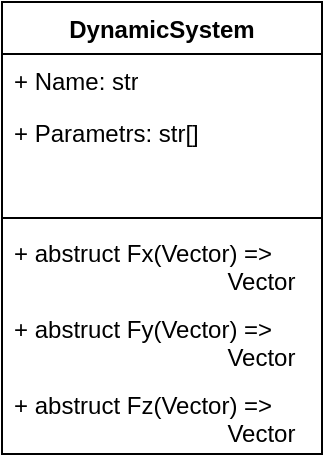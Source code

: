 <mxfile version="21.6.1" type="github">
  <diagram name="Страница 1" id="KE4nb5nyL7Jt2i1pRwCG">
    <mxGraphModel dx="1372" dy="828" grid="1" gridSize="10" guides="1" tooltips="1" connect="1" arrows="1" fold="1" page="1" pageScale="1" pageWidth="827" pageHeight="1169" math="0" shadow="0">
      <root>
        <mxCell id="0" />
        <mxCell id="1" parent="0" />
        <mxCell id="Ll3sIhK6Gh12rUyc7W4M-1" value="DynamicSystem" style="swimlane;fontStyle=1;align=center;verticalAlign=top;childLayout=stackLayout;horizontal=1;startSize=26;horizontalStack=0;resizeParent=1;resizeParentMax=0;resizeLast=0;collapsible=1;marginBottom=0;whiteSpace=wrap;html=1;" vertex="1" parent="1">
          <mxGeometry x="80" y="40" width="160" height="226" as="geometry" />
        </mxCell>
        <mxCell id="Ll3sIhK6Gh12rUyc7W4M-2" value="+ Name: str" style="text;strokeColor=none;fillColor=none;align=left;verticalAlign=top;spacingLeft=4;spacingRight=4;overflow=hidden;rotatable=0;points=[[0,0.5],[1,0.5]];portConstraint=eastwest;whiteSpace=wrap;html=1;" vertex="1" parent="Ll3sIhK6Gh12rUyc7W4M-1">
          <mxGeometry y="26" width="160" height="26" as="geometry" />
        </mxCell>
        <mxCell id="Ll3sIhK6Gh12rUyc7W4M-6" value="+ Parametrs: str[]" style="text;strokeColor=none;fillColor=none;align=left;verticalAlign=top;spacingLeft=4;spacingRight=4;overflow=hidden;rotatable=0;points=[[0,0.5],[1,0.5]];portConstraint=eastwest;whiteSpace=wrap;html=1;" vertex="1" parent="Ll3sIhK6Gh12rUyc7W4M-1">
          <mxGeometry y="52" width="160" height="26" as="geometry" />
        </mxCell>
        <mxCell id="Ll3sIhK6Gh12rUyc7W4M-5" style="text;strokeColor=none;fillColor=none;align=left;verticalAlign=top;spacingLeft=4;spacingRight=4;overflow=hidden;rotatable=0;points=[[0,0.5],[1,0.5]];portConstraint=eastwest;whiteSpace=wrap;html=1;" vertex="1" parent="Ll3sIhK6Gh12rUyc7W4M-1">
          <mxGeometry y="78" width="160" height="26" as="geometry" />
        </mxCell>
        <mxCell id="Ll3sIhK6Gh12rUyc7W4M-3" value="" style="line;strokeWidth=1;fillColor=none;align=left;verticalAlign=middle;spacingTop=-1;spacingLeft=3;spacingRight=3;rotatable=0;labelPosition=right;points=[];portConstraint=eastwest;strokeColor=inherit;" vertex="1" parent="Ll3sIhK6Gh12rUyc7W4M-1">
          <mxGeometry y="104" width="160" height="8" as="geometry" />
        </mxCell>
        <mxCell id="Ll3sIhK6Gh12rUyc7W4M-4" value="+ abstruct Fx(Vector) =&amp;gt; &lt;span style=&quot;white-space: pre;&quot;&gt;&#x9;&lt;/span&gt;&lt;span style=&quot;white-space: pre;&quot;&gt;&#x9;&lt;/span&gt;&lt;span style=&quot;white-space: pre;&quot;&gt;&#x9;&lt;/span&gt;&lt;span style=&quot;white-space: pre;&quot;&gt;&#x9;&lt;/span&gt;Vector" style="text;strokeColor=none;fillColor=none;align=left;verticalAlign=top;spacingLeft=4;spacingRight=4;overflow=hidden;rotatable=0;points=[[0,0.5],[1,0.5]];portConstraint=eastwest;whiteSpace=wrap;html=1;" vertex="1" parent="Ll3sIhK6Gh12rUyc7W4M-1">
          <mxGeometry y="112" width="160" height="38" as="geometry" />
        </mxCell>
        <mxCell id="Ll3sIhK6Gh12rUyc7W4M-8" value="+ abstruct Fy(Vector) =&amp;gt;&amp;nbsp;&#x9;&lt;span style=&quot;border-color: var(--border-color);&quot;&gt;&lt;span style=&quot;white-space: pre;&quot;&gt;&amp;nbsp;&amp;nbsp;&amp;nbsp;&amp;nbsp;&lt;/span&gt;&lt;/span&gt;&lt;span style=&quot;border-color: var(--border-color);&quot;&gt;&lt;span style=&quot;white-space: pre;&quot;&gt;&amp;nbsp;&amp;nbsp;&amp;nbsp;&amp;nbsp;&lt;/span&gt;&lt;/span&gt;&lt;span style=&quot;border-color: var(--border-color);&quot;&gt;&lt;span style=&quot;white-space: pre;&quot;&gt;&amp;nbsp;&amp;nbsp;&amp;nbsp;&amp;nbsp;&lt;span style=&quot;white-space: pre;&quot;&gt;&#x9;&lt;/span&gt;&lt;span style=&quot;white-space: pre;&quot;&gt;&#x9;&lt;/span&gt;&lt;span style=&quot;white-space: pre;&quot;&gt;&#x9;&lt;/span&gt;&lt;/span&gt;&lt;/span&gt;Vector" style="text;strokeColor=none;fillColor=none;align=left;verticalAlign=top;spacingLeft=4;spacingRight=4;overflow=hidden;rotatable=0;points=[[0,0.5],[1,0.5]];portConstraint=eastwest;whiteSpace=wrap;html=1;" vertex="1" parent="Ll3sIhK6Gh12rUyc7W4M-1">
          <mxGeometry y="150" width="160" height="38" as="geometry" />
        </mxCell>
        <mxCell id="Ll3sIhK6Gh12rUyc7W4M-7" value="+ abstruct Fz(Vector) =&amp;gt;&amp;nbsp;&#x9;&lt;span style=&quot;border-color: var(--border-color);&quot;&gt;&lt;span style=&quot;white-space: pre;&quot;&gt;&amp;nbsp;&amp;nbsp;&amp;nbsp;&amp;nbsp;&lt;/span&gt;&lt;/span&gt;&lt;span style=&quot;border-color: var(--border-color);&quot;&gt;&lt;span style=&quot;white-space: pre;&quot;&gt;&amp;nbsp;&amp;nbsp;&amp;nbsp;&amp;nbsp;&lt;/span&gt;&lt;/span&gt;&lt;span style=&quot;border-color: var(--border-color);&quot;&gt;&lt;span style=&quot;white-space: pre;&quot;&gt;&amp;nbsp;&amp;nbsp;&amp;nbsp;&lt;span style=&quot;white-space: pre;&quot;&gt;&#x9;&lt;/span&gt;&lt;span style=&quot;white-space: pre;&quot;&gt;&#x9;&lt;/span&gt;&amp;nbsp;&lt;span style=&quot;white-space: pre;&quot;&gt;&#x9;&lt;/span&gt;&lt;/span&gt;&lt;/span&gt;Vector" style="text;strokeColor=none;fillColor=none;align=left;verticalAlign=top;spacingLeft=4;spacingRight=4;overflow=hidden;rotatable=0;points=[[0,0.5],[1,0.5]];portConstraint=eastwest;whiteSpace=wrap;html=1;" vertex="1" parent="Ll3sIhK6Gh12rUyc7W4M-1">
          <mxGeometry y="188" width="160" height="38" as="geometry" />
        </mxCell>
      </root>
    </mxGraphModel>
  </diagram>
</mxfile>
